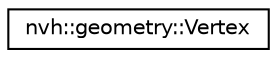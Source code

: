 digraph "Graphical Class Hierarchy"
{
 // LATEX_PDF_SIZE
  edge [fontname="Helvetica",fontsize="10",labelfontname="Helvetica",labelfontsize="10"];
  node [fontname="Helvetica",fontsize="10",shape=record];
  rankdir="LR";
  Node0 [label="nvh::geometry::Vertex",height=0.2,width=0.4,color="black", fillcolor="white", style="filled",URL="$structnvh_1_1geometry_1_1_vertex.html",tooltip=" "];
}
